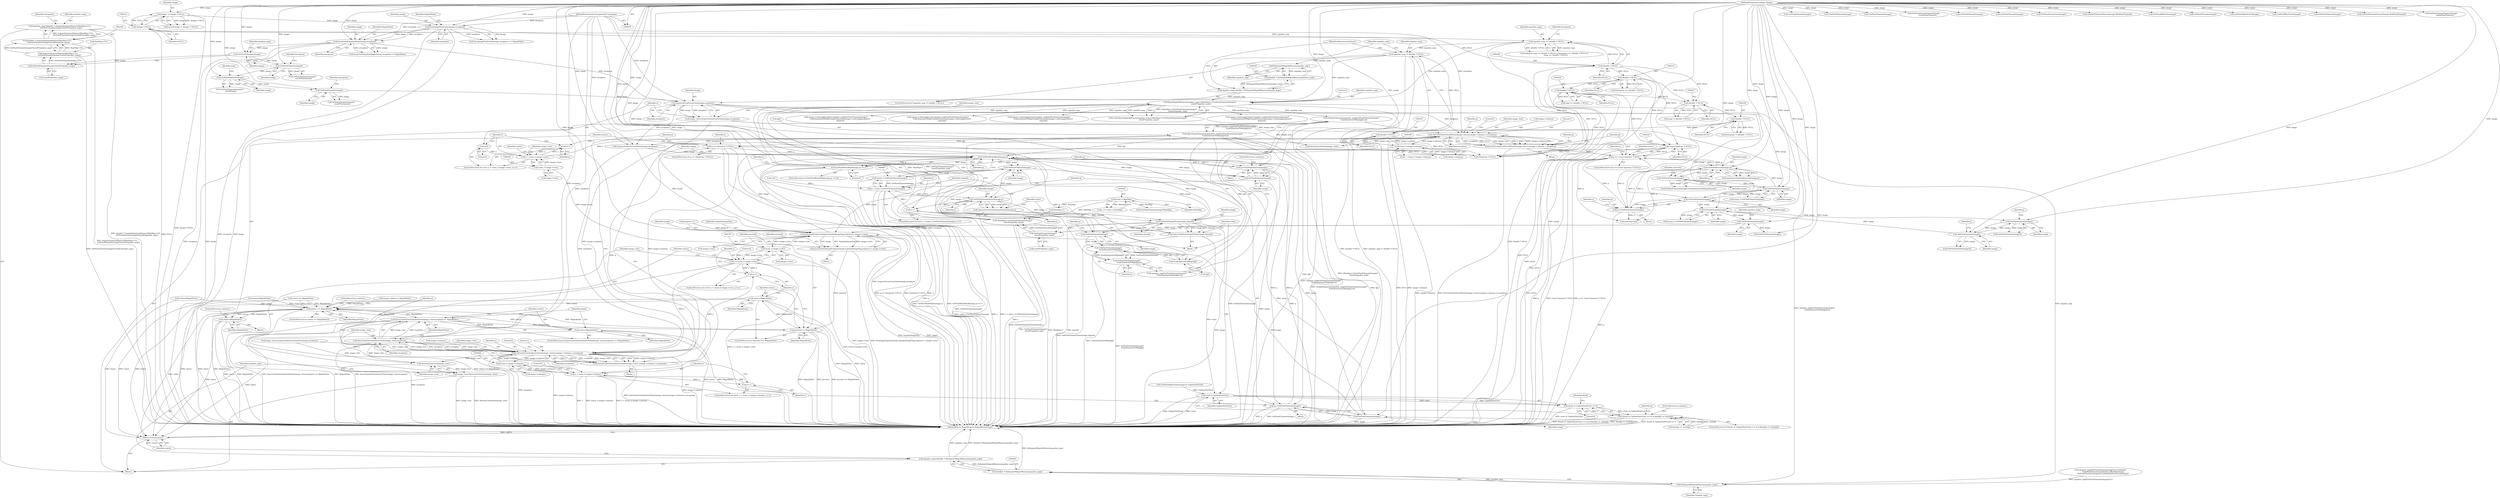 digraph "0_ImageMagick_1cc6f0ccc92c20c7cab6c4a7335daf29c91f0d8e_0@array" {
"1000904" [label="(Call,ClampToQuantum(equalize_map[GetPixelChannels(image)*\n          ScaleQuantumToMap(q[j])+j]))"];
"1000447" [label="(Call,ResetMagickMemory(equalize_map,0,(MaxMap+1)*GetPixelChannels(image)*\n    sizeof(*equalize_map)))"];
"1000253" [label="(Call,equalize_map=(double *) RelinquishMagickMemory(equalize_map))"];
"1000255" [label="(Call,(double *) RelinquishMagickMemory(equalize_map))"];
"1000257" [label="(Call,RelinquishMagickMemory(equalize_map))"];
"1000248" [label="(Call,equalize_map != (double *) NULL)"];
"1000206" [label="(Call,equalize_map == (double *) NULL)"];
"1000162" [label="(Call,equalize_map=(double *) AcquireQuantumMemory(MaxMap+1UL,\n    GetPixelChannels(image)*sizeof(*equalize_map)))"];
"1000164" [label="(Call,(double *) AcquireQuantumMemory(MaxMap+1UL,\n    GetPixelChannels(image)*sizeof(*equalize_map)))"];
"1000166" [label="(Call,AcquireQuantumMemory(MaxMap+1UL,\n    GetPixelChannels(image)*sizeof(*equalize_map)))"];
"1000170" [label="(Call,GetPixelChannels(image)*sizeof(*equalize_map))"];
"1000171" [label="(Call,GetPixelChannels(image))"];
"1000141" [label="(Call,AccelerateEqualizeImage(image,exception))"];
"1000133" [label="(Call,SyncImagePixelCache(image,exception))"];
"1000120" [label="(Call,image != (Image *) NULL)"];
"1000106" [label="(MethodParameterIn,Image *image)"];
"1000122" [label="(Call,(Image *) NULL)"];
"1000107" [label="(MethodParameterIn,ExceptionInfo *exception)"];
"1000208" [label="(Call,(double *) NULL)"];
"1000250" [label="(Call,(double *) NULL)"];
"1000238" [label="(Call,(double *) NULL)"];
"1000226" [label="(Call,(double *) NULL)"];
"1000219" [label="(Call,(double *) NULL)"];
"1000214" [label="(Call,(double *) NULL)"];
"1000450" [label="(Call,(MaxMap+1)*GetPixelChannels(image)*\n    sizeof(*equalize_map))"];
"1000419" [label="(Call,(ssize_t) MaxMap)"];
"1000454" [label="(Call,GetPixelChannels(image)*\n    sizeof(*equalize_map))"];
"1000455" [label="(Call,GetPixelChannels(image))"];
"1000403" [label="(Call,GetPixelChannels(image))"];
"1000285" [label="(Call,AcquireVirtualCacheView(image,exception))"];
"1000278" [label="(Call,GetPixelChannels(image))"];
"1000199" [label="(Call,GetPixelChannels(image))"];
"1000185" [label="(Call,GetPixelChannels(image))"];
"1000389" [label="(Call,GetPixelChannels(image))"];
"1000353" [label="(Call,GetPixelChannels(image))"];
"1000382" [label="(Call,GetPixelChannels(image))"];
"1000374" [label="(Call,GetPixelIntensity(image,p))"];
"1000387" [label="(Call,p+=GetPixelChannels(image))"];
"1000321" [label="(Call,p == (const Quantum *) NULL)"];
"1000309" [label="(Call,p=GetCacheViewVirtualPixels(image_view,0,y,image->columns,1,exception))"];
"1000311" [label="(Call,GetCacheViewVirtualPixels(image_view,0,y,image->columns,1,exception))"];
"1000283" [label="(Call,image_view=AcquireVirtualCacheView(image,exception))"];
"1000292" [label="(Call,y < (ssize_t) image->rows)"];
"1000289" [label="(Call,y=0)"];
"1000299" [label="(Call,y++)"];
"1000294" [label="(Call,(ssize_t) image->rows)"];
"1000337" [label="(Call,(ssize_t) image->columns)"];
"1000323" [label="(Call,(const Quantum *) NULL)"];
"1000440" [label="(Call,GetPixelChannels(image))"];
"1000431" [label="(Call,GetPixelChannels(image))"];
"1000900" [label="(Call,q[j]=ClampToQuantum(equalize_map[GetPixelChannels(image)*\n          ScaleQuantumToMap(q[j])+j]))"];
"1000823" [label="(Call,q == (Quantum *) NULL)"];
"1000850" [label="(Call,GetPixelWriteMask(image,q))"];
"1000849" [label="(Call,GetPixelWriteMask(image,q) == 0)"];
"1000855" [label="(Call,q+=GetPixelChannels(image))"];
"1000857" [label="(Call,GetPixelChannels(image))"];
"1000941" [label="(Call,SetImageProgress(image,EqualizeImageTag,progress++,image->rows))"];
"1000796" [label="(Call,(ssize_t) image->rows)"];
"1000794" [label="(Call,y < (ssize_t) image->rows)"];
"1000801" [label="(Call,y++)"];
"1000813" [label="(Call,GetCacheViewAuthenticPixels(image_view,0,y,image->columns,1,exception))"];
"1000811" [label="(Call,q=GetCacheViewAuthenticPixels(image_view,0,y,image->columns,1,exception))"];
"1000839" [label="(Call,(ssize_t) image->columns)"];
"1000837" [label="(Call,x < (ssize_t) image->columns)"];
"1000844" [label="(Call,x++)"];
"1000922" [label="(Call,SyncCacheViewAuthenticPixels(image_view,exception))"];
"1000921" [label="(Call,SyncCacheViewAuthenticPixels(image_view,exception) == MagickFalse)"];
"1000807" [label="(Call,status == MagickFalse)"];
"1000829" [label="(Call,status=MagickFalse)"];
"1000966" [label="(Return,return(status);)"];
"1000926" [label="(Call,status=MagickFalse)"];
"1000950" [label="(Call,proceed == MagickFalse)"];
"1000953" [label="(Call,status=MagickFalse)"];
"1000958" [label="(Call,DestroyCacheView(image_view))"];
"1000956" [label="(Call,image_view=DestroyCacheView(image_view))"];
"1000939" [label="(Call,proceed=SetImageProgress(image,EqualizeImageTag,progress++,image->rows))"];
"1000868" [label="(Call,GetPixelChannels(image))"];
"1000866" [label="(Call,(ssize_t) GetPixelChannels(image))"];
"1000864" [label="(Call,j < (ssize_t) GetPixelChannels(image))"];
"1000876" [label="(Call,GetPixelChannelChannel(image,j))"];
"1000870" [label="(Call,j++)"];
"1000874" [label="(Call,channel=GetPixelChannelChannel(image,j))"];
"1000882" [label="(Call,GetPixelChannelTraits(image,channel))"];
"1000880" [label="(Call,traits=GetPixelChannelTraits(image,channel))"];
"1000888" [label="(Call,traits & UpdatePixelTrait)"];
"1000887" [label="(Call,(traits & UpdatePixelTrait) == 0)"];
"1000886" [label="(Call,((traits & UpdatePixelTrait) == 0) || (black[j] == white[j]))"];
"1000909" [label="(Call,GetPixelChannels(image))"];
"1000908" [label="(Call,GetPixelChannels(image)*\n          ScaleQuantumToMap(q[j]))"];
"1000907" [label="(Call,GetPixelChannels(image)*\n          ScaleQuantumToMap(q[j])+j)"];
"1000918" [label="(Call,GetPixelChannels(image))"];
"1000916" [label="(Call,q+=GetPixelChannels(image))"];
"1000911" [label="(Call,ScaleQuantumToMap(q[j]))"];
"1000964" [label="(Call,RelinquishMagickMemory(equalize_map))"];
"1000962" [label="(Call,(double *) RelinquishMagickMemory(equalize_map))"];
"1000960" [label="(Call,equalize_map=(double *) RelinquishMagickMemory(equalize_map))"];
"1000801" [label="(Call,y++)"];
"1000964" [label="(Call,RelinquishMagickMemory(equalize_map))"];
"1000666" [label="(Call,image->colormap[j].green=equalize_map[GetPixelChannels(image)*\n                ScaleQuantumToMap(ClampToQuantum(image->colormap[j].green))+\n                channel])"];
"1000953" [label="(Call,status=MagickFalse)"];
"1000431" [label="(Call,GetPixelChannels(image))"];
"1000869" [label="(Identifier,image)"];
"1000877" [label="(Identifier,image)"];
"1000901" [label="(Call,q[j])"];
"1000382" [label="(Call,GetPixelChannels(image))"];
"1000817" [label="(Call,image->columns)"];
"1000172" [label="(Identifier,image)"];
"1000430" [label="(Call,GetPixelChannels(image)*j)"];
"1000881" [label="(Identifier,traits)"];
"1000450" [label="(Call,(MaxMap+1)*GetPixelChannels(image)*\n    sizeof(*equalize_map))"];
"1000812" [label="(Identifier,q)"];
"1000884" [label="(Identifier,channel)"];
"1000883" [label="(Identifier,image)"];
"1000132" [label="(Call,SyncImagePixelCache(image,exception) == MagickFalse)"];
"1000866" [label="(Call,(ssize_t) GetPixelChannels(image))"];
"1000868" [label="(Call,GetPixelChannels(image))"];
"1000809" [label="(Identifier,MagickFalse)"];
"1000162" [label="(Call,equalize_map=(double *) AcquireQuantumMemory(MaxMap+1UL,\n    GetPixelChannels(image)*sizeof(*equalize_map)))"];
"1000248" [label="(Call,equalize_map != (double *) NULL)"];
"1000314" [label="(Identifier,y)"];
"1000724" [label="(Call,GetPixelChannels(image))"];
"1000122" [label="(Call,(Image *) NULL)"];
"1000175" [label="(Identifier,equalize_map)"];
"1000678" [label="(Call,GetPixelChannels(image))"];
"1000219" [label="(Call,(double *) NULL)"];
"1000882" [label="(Call,GetPixelChannelTraits(image,channel))"];
"1000198" [label="(Call,GetPixelChannels(image)*\n    sizeof(*map))"];
"1000351" [label="(Call,(ssize_t) GetPixelChannels(image))"];
"1000528" [label="(Call,equalize_map[GetPixelChannels(image)*j+i]=(double)\n          ScaleMapToQuantum((double) ((MaxMap*(map[\n          GetPixelChannels(image)*j+i]-black[i]))/(white[i]-black[i]))))"];
"1000260" [label="(Identifier,ResourceLimitError)"];
"1000632" [label="(Call,GetPixelChannels(image))"];
"1000838" [label="(Identifier,x)"];
"1000890" [label="(Identifier,UpdatePixelTrait)"];
"1000419" [label="(Call,(ssize_t) MaxMap)"];
"1000417" [label="(Call,j <= (ssize_t) MaxMap)"];
"1000823" [label="(Call,q == (Quantum *) NULL)"];
"1000388" [label="(Identifier,p)"];
"1000457" [label="(Call,sizeof(*equalize_map))"];
"1000835" [label="(Identifier,x)"];
"1000212" [label="(Call,histogram == (double *) NULL)"];
"1000798" [label="(Call,image->rows)"];
"1000253" [label="(Call,equalize_map=(double *) RelinquishMagickMemory(equalize_map))"];
"1000916" [label="(Call,q+=GetPixelChannels(image))"];
"1000785" [label="(Call,image_view=AcquireAuthenticCacheView(image,exception))"];
"1000504" [label="(Call,GetPixelChannels(image)*MaxMap)"];
"1000403" [label="(Call,GetPixelChannels(image))"];
"1000966" [label="(Return,return(status);)"];
"1000311" [label="(Call,GetCacheViewVirtualPixels(image_view,0,y,image->columns,1,exception))"];
"1000421" [label="(Identifier,MaxMap)"];
"1000321" [label="(Call,p == (const Quantum *) NULL)"];
"1000226" [label="(Call,(double *) NULL)"];
"1000942" [label="(Identifier,image)"];
"1000285" [label="(Call,AcquireVirtualCacheView(image,exception))"];
"1000870" [label="(Call,j++)"];
"1000902" [label="(Identifier,q)"];
"1000224" [label="(Call,map != (double *) NULL)"];
"1000876" [label="(Call,GetPixelChannelChannel(image,j))"];
"1000905" [label="(Call,equalize_map[GetPixelChannels(image)*\n          ScaleQuantumToMap(q[j])+j])"];
"1000320" [label="(ControlStructure,if (p == (const Quantum *) NULL))"];
"1000824" [label="(Identifier,q)"];
"1000387" [label="(Call,p+=GetPixelChannels(image))"];
"1000447" [label="(Call,ResetMagickMemory(equalize_map,0,(MaxMap+1)*GetPixelChannels(image)*\n    sizeof(*equalize_map)))"];
"1000955" [label="(Identifier,MagickFalse)"];
"1000904" [label="(Call,ClampToQuantum(equalize_map[GetPixelChannels(image)*\n          ScaleQuantumToMap(q[j])+j]))"];
"1000807" [label="(Call,status == MagickFalse)"];
"1000240" [label="(Identifier,NULL)"];
"1000851" [label="(Identifier,image)"];
"1000309" [label="(Call,p=GetCacheViewVirtualPixels(image_view,0,y,image->columns,1,exception))"];
"1000796" [label="(Call,(ssize_t) image->rows)"];
"1000965" [label="(Identifier,equalize_map)"];
"1000888" [label="(Call,traits & UpdatePixelTrait)"];
"1000956" [label="(Call,image_view=DestroyCacheView(image_view))"];
"1000207" [label="(Identifier,equalize_map)"];
"1000247" [label="(ControlStructure,if (equalize_map != (double *) NULL))"];
"1000279" [label="(Identifier,image)"];
"1000844" [label="(Call,x++)"];
"1000289" [label="(Call,y=0)"];
"1000738" [label="(Call,GetPixelAlphaTraits(image) & UpdatePixelTrait)"];
"1000121" [label="(Identifier,image)"];
"1000857" [label="(Call,GetPixelChannels(image))"];
"1000952" [label="(Identifier,MagickFalse)"];
"1000917" [label="(Identifier,q)"];
"1000449" [label="(Literal,0)"];
"1000909" [label="(Call,GetPixelChannels(image))"];
"1000928" [label="(Identifier,MagickFalse)"];
"1000855" [label="(Call,q+=GetPixelChannels(image))"];
"1000878" [label="(Identifier,j)"];
"1000950" [label="(Call,proceed == MagickFalse)"];
"1000811" [label="(Call,q=GetCacheViewAuthenticPixels(image_view,0,y,image->columns,1,exception))"];
"1000313" [label="(Literal,0)"];
"1000216" [label="(Identifier,NULL)"];
"1000148" [label="(Call,image->debug != MagickFalse)"];
"1000107" [label="(MethodParameterIn,ExceptionInfo *exception)"];
"1000944" [label="(Call,progress++)"];
"1000850" [label="(Call,GetPixelWriteMask(image,q))"];
"1000439" [label="(Call,GetPixelChannels(image)*j)"];
"1000790" [label="(ControlStructure,for (y=0; y < (ssize_t) image->rows; y++))"];
"1000442" [label="(Identifier,j)"];
"1000372" [label="(Call,intensity=GetPixelIntensity(image,p))"];
"1000319" [label="(Identifier,exception)"];
"1000433" [label="(Identifier,j)"];
"1000808" [label="(Identifier,status)"];
"1000177" [label="(Identifier,histogram)"];
"1000106" [label="(MethodParameterIn,Image *image)"];
"1000359" [label="(Call,intensity=p[i])"];
"1000845" [label="(Identifier,x)"];
"1000941" [label="(Call,SetImageProgress(image,EqualizeImageTag,progress++,image->rows))"];
"1000401" [label="(Call,(ssize_t) GetPixelChannels(image))"];
"1000814" [label="(Identifier,image_view)"];
"1000939" [label="(Call,proceed=SetImageProgress(image,EqualizeImageTag,progress++,image->rows))"];
"1000375" [label="(Identifier,image)"];
"1000880" [label="(Call,traits=GetPixelChannelTraits(image,channel))"];
"1000894" [label="(Identifier,black)"];
"1000286" [label="(Identifier,image)"];
"1000455" [label="(Call,GetPixelChannels(image))"];
"1000816" [label="(Identifier,y)"];
"1000758" [label="(Call,image->colormap[j].alpha=equalize_map[GetPixelChannels(image)*\n                ScaleQuantumToMap(ClampToQuantum(image->colormap[j].alpha))+\n                channel])"];
"1000655" [label="(Call,GetPixelChannelChannel(image,\n              GreenPixelChannel))"];
"1000959" [label="(Identifier,image_view)"];
"1000133" [label="(Call,SyncImagePixelCache(image,exception))"];
"1000533" [label="(Call,GetPixelChannels(image))"];
"1000312" [label="(Identifier,image_view)"];
"1000315" [label="(Call,image->columns)"];
"1000854" [label="(Block,)"];
"1000456" [label="(Identifier,image)"];
"1000620" [label="(Call,image->colormap[j].red=equalize_map[GetPixelChannels(image)*\n                ScaleQuantumToMap(ClampToQuantum(image->colormap[j].red))+\n                channel])"];
"1000163" [label="(Identifier,equalize_map)"];
"1000374" [label="(Call,GetPixelIntensity(image,p))"];
"1000392" [label="(Identifier,image_view)"];
"1000858" [label="(Identifier,image)"];
"1000108" [label="(Block,)"];
"1000250" [label="(Call,(double *) NULL)"];
"1000203" [label="(Identifier,map)"];
"1000441" [label="(Identifier,image)"];
"1000432" [label="(Identifier,image)"];
"1000862" [label="(Identifier,j)"];
"1000864" [label="(Call,j < (ssize_t) GetPixelChannels(image))"];
"1000828" [label="(Block,)"];
"1000328" [label="(Identifier,status)"];
"1000484" [label="(Call,GetPixelChannels(image))"];
"1000861" [label="(Call,j=0)"];
"1000822" [label="(ControlStructure,if (q == (Quantum *) NULL))"];
"1000849" [label="(Call,GetPixelWriteMask(image,q) == 0)"];
"1000968" [label="(MethodReturn,MagickExport MagickBooleanType)"];
"1000791" [label="(Call,y=0)"];
"1000440" [label="(Call,GetPixelChannels(image))"];
"1000926" [label="(Call,status=MagickFalse)"];
"1000278" [label="(Call,GetPixelChannels(image))"];
"1000333" [label="(Identifier,x)"];
"1000327" [label="(Call,status=MagickFalse)"];
"1000770" [label="(Call,GetPixelChannels(image))"];
"1000831" [label="(Identifier,MagickFalse)"];
"1000951" [label="(Identifier,proceed)"];
"1000712" [label="(Call,image->colormap[j].blue=equalize_map[GetPixelChannels(image)*\n                ScaleQuantumToMap(ClampToQuantum(image->colormap[j].blue))+\n                channel])"];
"1000647" [label="(Call,GetPixelGreenTraits(image))"];
"1000383" [label="(Identifier,image)"];
"1000206" [label="(Call,equalize_map == (double *) NULL)"];
"1000908" [label="(Call,GetPixelChannels(image)*\n          ScaleQuantumToMap(q[j]))"];
"1000318" [label="(Literal,1)"];
"1000918" [label="(Call,GetPixelChannels(image))"];
"1000923" [label="(Identifier,image_view)"];
"1000236" [label="(Call,histogram != (double *) NULL)"];
"1000228" [label="(Identifier,NULL)"];
"1000451" [label="(Call,MaxMap+1)"];
"1000802" [label="(Identifier,y)"];
"1000277" [label="(Call,GetPixelChannels(image)*\n    sizeof(*histogram))"];
"1000889" [label="(Identifier,traits)"];
"1000701" [label="(Call,GetPixelChannelChannel(image,BluePixelChannel))"];
"1000124" [label="(Identifier,NULL)"];
"1000343" [label="(Identifier,x)"];
"1000815" [label="(Literal,0)"];
"1000820" [label="(Literal,1)"];
"1000294" [label="(Call,(ssize_t) image->rows)"];
"1000282" [label="(Identifier,histogram)"];
"1000937" [label="(Block,)"];
"1000961" [label="(Identifier,equalize_map)"];
"1000305" [label="(Call,status == MagickFalse)"];
"1000829" [label="(Call,status=MagickFalse)"];
"1000872" [label="(Block,)"];
"1000911" [label="(Call,ScaleQuantumToMap(q[j]))"];
"1000886" [label="(Call,((traits & UpdatePixelTrait) == 0) || (black[j] == white[j]))"];
"1000292" [label="(Call,y < (ssize_t) image->rows)"];
"1000335" [label="(Call,x < (ssize_t) image->columns)"];
"1000834" [label="(Call,x=0)"];
"1000164" [label="(Call,(double *) AcquireQuantumMemory(MaxMap+1UL,\n    GetPixelChannels(image)*sizeof(*equalize_map)))"];
"1000140" [label="(Call,AccelerateEqualizeImage(image,exception) != MagickFalse)"];
"1000221" [label="(Identifier,NULL)"];
"1000853" [label="(Literal,0)"];
"1000171" [label="(Call,GetPixelChannels(image))"];
"1000946" [label="(Call,image->rows)"];
"1000325" [label="(Identifier,NULL)"];
"1000920" [label="(ControlStructure,if (SyncCacheViewAuthenticPixels(image_view,exception) == MagickFalse))"];
"1000943" [label="(Identifier,EqualizeImageTag)"];
"1000238" [label="(Call,(double *) NULL)"];
"1000803" [label="(Block,)"];
"1000910" [label="(Identifier,image)"];
"1000135" [label="(Identifier,exception)"];
"1000874" [label="(Call,channel=GetPixelChannelChannel(image,j))"];
"1000825" [label="(Call,(Quantum *) NULL)"];
"1000376" [label="(Identifier,p)"];
"1000885" [label="(ControlStructure,if (((traits & UpdatePixelTrait) == 0) || (black[j] == white[j])))"];
"1000200" [label="(Identifier,image)"];
"1000794" [label="(Call,y < (ssize_t) image->rows)"];
"1000214" [label="(Call,(double *) NULL)"];
"1000353" [label="(Call,GetPixelChannels(image))"];
"1000900" [label="(Call,q[j]=ClampToQuantum(equalize_map[GetPixelChannels(image)*\n          ScaleQuantumToMap(q[j])+j]))"];
"1000940" [label="(Identifier,proceed)"];
"1000136" [label="(Identifier,MagickFalse)"];
"1000832" [label="(ControlStructure,continue;)"];
"1000954" [label="(Identifier,status)"];
"1000806" [label="(ControlStructure,if (status == MagickFalse))"];
"1000249" [label="(Identifier,equalize_map)"];
"1000144" [label="(Identifier,MagickFalse)"];
"1000119" [label="(Call,assert(image != (Image *) NULL))"];
"1000120" [label="(Call,image != (Image *) NULL)"];
"1000184" [label="(Call,GetPixelChannels(image)*\n    sizeof(*histogram))"];
"1000924" [label="(Identifier,exception)"];
"1000962" [label="(Call,(double *) RelinquishMagickMemory(equalize_map))"];
"1000957" [label="(Identifier,image_view)"];
"1000166" [label="(Call,AcquireQuantumMemory(MaxMap+1UL,\n    GetPixelChannels(image)*sizeof(*equalize_map)))"];
"1000837" [label="(Call,x < (ssize_t) image->columns)"];
"1000852" [label="(Identifier,q)"];
"1000601" [label="(Call,GetPixelRedTraits(image))"];
"1000860" [label="(ControlStructure,for (j=0; j < (ssize_t) GetPixelChannels(image); j++))"];
"1000505" [label="(Call,GetPixelChannels(image))"];
"1000143" [label="(Identifier,exception)"];
"1000813" [label="(Call,GetCacheViewAuthenticPixels(image_view,0,y,image->columns,1,exception))"];
"1000891" [label="(Literal,0)"];
"1000300" [label="(Identifier,y)"];
"1000170" [label="(Call,GetPixelChannels(image)*sizeof(*equalize_map))"];
"1000389" [label="(Call,GetPixelChannels(image))"];
"1000186" [label="(Identifier,image)"];
"1000293" [label="(Identifier,y)"];
"1000339" [label="(Call,image->columns)"];
"1000958" [label="(Call,DestroyCacheView(image_view))"];
"1000258" [label="(Identifier,equalize_map)"];
"1000848" [label="(ControlStructure,if (GetPixelWriteMask(image,q) == 0))"];
"1000960" [label="(Call,equalize_map=(double *) RelinquishMagickMemory(equalize_map))"];
"1000283" [label="(Call,image_view=AcquireVirtualCacheView(image,exception))"];
"1000306" [label="(Identifier,status)"];
"1000833" [label="(ControlStructure,for (x=0; x < (ssize_t) image->columns; x++))"];
"1000871" [label="(Identifier,j)"];
"1000967" [label="(Identifier,status)"];
"1000301" [label="(Block,)"];
"1000899" [label="(ControlStructure,continue;)"];
"1000739" [label="(Call,GetPixelAlphaTraits(image))"];
"1000915" [label="(Identifier,j)"];
"1000208" [label="(Call,(double *) NULL)"];
"1000381" [label="(Call,GetPixelChannels(image)*ScaleQuantumToMap(intensity))"];
"1000322" [label="(Identifier,p)"];
"1000859" [label="(ControlStructure,continue;)"];
"1000185" [label="(Call,GetPixelChannels(image))"];
"1000354" [label="(Identifier,image)"];
"1000693" [label="(Call,GetPixelBlueTraits(image))"];
"1000830" [label="(Identifier,status)"];
"1000393" [label="(Call,DestroyCacheView(image_view))"];
"1000865" [label="(Identifier,j)"];
"1000810" [label="(ControlStructure,continue;)"];
"1000288" [label="(ControlStructure,for (y=0; y < (ssize_t) image->rows; y++))"];
"1000846" [label="(Block,)"];
"1000296" [label="(Call,image->rows)"];
"1000290" [label="(Identifier,y)"];
"1000255" [label="(Call,(double *) RelinquishMagickMemory(equalize_map))"];
"1000841" [label="(Call,image->columns)"];
"1000887" [label="(Call,(traits & UpdatePixelTrait) == 0)"];
"1000892" [label="(Call,black[j] == white[j])"];
"1000291" [label="(Literal,0)"];
"1000299" [label="(Call,y++)"];
"1000459" [label="(Identifier,equalize_map)"];
"1000310" [label="(Identifier,p)"];
"1000265" [label="(Call,status=MagickTrue)"];
"1000550" [label="(Call,GetPixelChannels(image))"];
"1000919" [label="(Identifier,image)"];
"1000922" [label="(Call,SyncCacheViewAuthenticPixels(image_view,exception))"];
"1000795" [label="(Identifier,y)"];
"1000199" [label="(Call,GetPixelChannels(image))"];
"1000205" [label="(Call,(equalize_map == (double *) NULL) || (histogram == (double *) NULL) ||\n      (map == (double *) NULL))"];
"1000404" [label="(Identifier,image)"];
"1000912" [label="(Call,q[j])"];
"1000609" [label="(Call,GetPixelChannelChannel(image,RedPixelChannel))"];
"1000323" [label="(Call,(const Quantum *) NULL)"];
"1000284" [label="(Identifier,image_view)"];
"1000907" [label="(Call,GetPixelChannels(image)*\n          ScaleQuantumToMap(q[j])+j)"];
"1000949" [label="(ControlStructure,if (proceed == MagickFalse))"];
"1000390" [label="(Identifier,image)"];
"1000454" [label="(Call,GetPixelChannels(image)*\n    sizeof(*equalize_map))"];
"1000921" [label="(Call,SyncCacheViewAuthenticPixels(image_view,exception) == MagickFalse)"];
"1000927" [label="(Identifier,status)"];
"1000925" [label="(Identifier,MagickFalse)"];
"1000448" [label="(Identifier,equalize_map)"];
"1000337" [label="(Call,(ssize_t) image->columns)"];
"1000210" [label="(Identifier,NULL)"];
"1000932" [label="(Identifier,image)"];
"1000142" [label="(Identifier,image)"];
"1000856" [label="(Identifier,q)"];
"1000344" [label="(Block,)"];
"1000213" [label="(Identifier,histogram)"];
"1000787" [label="(Call,AcquireAuthenticCacheView(image,exception))"];
"1000445" [label="(Call,(void) ResetMagickMemory(equalize_map,0,(MaxMap+1)*GetPixelChannels(image)*\n    sizeof(*equalize_map)))"];
"1000252" [label="(Identifier,NULL)"];
"1000217" [label="(Call,map == (double *) NULL)"];
"1000875" [label="(Identifier,channel)"];
"1000141" [label="(Call,AccelerateEqualizeImage(image,exception))"];
"1000821" [label="(Identifier,exception)"];
"1000254" [label="(Identifier,equalize_map)"];
"1000257" [label="(Call,RelinquishMagickMemory(equalize_map))"];
"1000189" [label="(Identifier,histogram)"];
"1000385" [label="(Identifier,intensity)"];
"1000913" [label="(Identifier,q)"];
"1000173" [label="(Call,sizeof(*equalize_map))"];
"1000287" [label="(Identifier,exception)"];
"1000167" [label="(Call,MaxMap+1UL)"];
"1000747" [label="(Call,GetPixelChannelChannel(image,\n              AlphaPixelChannel))"];
"1000839" [label="(Call,(ssize_t) image->columns)"];
"1000134" [label="(Identifier,image)"];
"1000904" -> "1000900"  [label="AST: "];
"1000904" -> "1000905"  [label="CFG: "];
"1000905" -> "1000904"  [label="AST: "];
"1000900" -> "1000904"  [label="CFG: "];
"1000904" -> "1000968"  [label="DDG: equalize_map[GetPixelChannels(image)*\n          ScaleQuantumToMap(q[j])+j]"];
"1000904" -> "1000900"  [label="DDG: equalize_map[GetPixelChannels(image)*\n          ScaleQuantumToMap(q[j])+j]"];
"1000447" -> "1000904"  [label="DDG: equalize_map"];
"1000904" -> "1000964"  [label="DDG: equalize_map[GetPixelChannels(image)*\n          ScaleQuantumToMap(q[j])+j]"];
"1000447" -> "1000445"  [label="AST: "];
"1000447" -> "1000450"  [label="CFG: "];
"1000448" -> "1000447"  [label="AST: "];
"1000449" -> "1000447"  [label="AST: "];
"1000450" -> "1000447"  [label="AST: "];
"1000445" -> "1000447"  [label="CFG: "];
"1000447" -> "1000968"  [label="DDG: (MaxMap+1)*GetPixelChannels(image)*\n    sizeof(*equalize_map)"];
"1000447" -> "1000445"  [label="DDG: equalize_map"];
"1000447" -> "1000445"  [label="DDG: 0"];
"1000447" -> "1000445"  [label="DDG: (MaxMap+1)*GetPixelChannels(image)*\n    sizeof(*equalize_map)"];
"1000253" -> "1000447"  [label="DDG: equalize_map"];
"1000206" -> "1000447"  [label="DDG: equalize_map"];
"1000248" -> "1000447"  [label="DDG: equalize_map"];
"1000450" -> "1000447"  [label="DDG: MaxMap+1"];
"1000450" -> "1000447"  [label="DDG: GetPixelChannels(image)*\n    sizeof(*equalize_map)"];
"1000447" -> "1000620"  [label="DDG: equalize_map"];
"1000447" -> "1000666"  [label="DDG: equalize_map"];
"1000447" -> "1000712"  [label="DDG: equalize_map"];
"1000447" -> "1000758"  [label="DDG: equalize_map"];
"1000447" -> "1000964"  [label="DDG: equalize_map"];
"1000253" -> "1000247"  [label="AST: "];
"1000253" -> "1000255"  [label="CFG: "];
"1000254" -> "1000253"  [label="AST: "];
"1000255" -> "1000253"  [label="AST: "];
"1000260" -> "1000253"  [label="CFG: "];
"1000255" -> "1000253"  [label="DDG: RelinquishMagickMemory(equalize_map)"];
"1000255" -> "1000257"  [label="CFG: "];
"1000256" -> "1000255"  [label="AST: "];
"1000257" -> "1000255"  [label="AST: "];
"1000257" -> "1000255"  [label="DDG: equalize_map"];
"1000257" -> "1000258"  [label="CFG: "];
"1000258" -> "1000257"  [label="AST: "];
"1000248" -> "1000257"  [label="DDG: equalize_map"];
"1000248" -> "1000247"  [label="AST: "];
"1000248" -> "1000250"  [label="CFG: "];
"1000249" -> "1000248"  [label="AST: "];
"1000250" -> "1000248"  [label="AST: "];
"1000254" -> "1000248"  [label="CFG: "];
"1000260" -> "1000248"  [label="CFG: "];
"1000248" -> "1000968"  [label="DDG: equalize_map != (double *) NULL"];
"1000248" -> "1000968"  [label="DDG: (double *) NULL"];
"1000206" -> "1000248"  [label="DDG: equalize_map"];
"1000250" -> "1000248"  [label="DDG: NULL"];
"1000206" -> "1000205"  [label="AST: "];
"1000206" -> "1000208"  [label="CFG: "];
"1000207" -> "1000206"  [label="AST: "];
"1000208" -> "1000206"  [label="AST: "];
"1000213" -> "1000206"  [label="CFG: "];
"1000205" -> "1000206"  [label="CFG: "];
"1000206" -> "1000968"  [label="DDG: (double *) NULL"];
"1000206" -> "1000205"  [label="DDG: equalize_map"];
"1000206" -> "1000205"  [label="DDG: (double *) NULL"];
"1000162" -> "1000206"  [label="DDG: equalize_map"];
"1000208" -> "1000206"  [label="DDG: NULL"];
"1000162" -> "1000108"  [label="AST: "];
"1000162" -> "1000164"  [label="CFG: "];
"1000163" -> "1000162"  [label="AST: "];
"1000164" -> "1000162"  [label="AST: "];
"1000177" -> "1000162"  [label="CFG: "];
"1000162" -> "1000968"  [label="DDG: (double *) AcquireQuantumMemory(MaxMap+1UL,\n    GetPixelChannels(image)*sizeof(*equalize_map))"];
"1000164" -> "1000162"  [label="DDG: AcquireQuantumMemory(MaxMap+1UL,\n    GetPixelChannels(image)*sizeof(*equalize_map))"];
"1000164" -> "1000166"  [label="CFG: "];
"1000165" -> "1000164"  [label="AST: "];
"1000166" -> "1000164"  [label="AST: "];
"1000164" -> "1000968"  [label="DDG: AcquireQuantumMemory(MaxMap+1UL,\n    GetPixelChannels(image)*sizeof(*equalize_map))"];
"1000166" -> "1000164"  [label="DDG: MaxMap+1UL"];
"1000166" -> "1000164"  [label="DDG: GetPixelChannels(image)*sizeof(*equalize_map)"];
"1000166" -> "1000170"  [label="CFG: "];
"1000167" -> "1000166"  [label="AST: "];
"1000170" -> "1000166"  [label="AST: "];
"1000166" -> "1000968"  [label="DDG: GetPixelChannels(image)*sizeof(*equalize_map)"];
"1000170" -> "1000166"  [label="DDG: GetPixelChannels(image)"];
"1000170" -> "1000173"  [label="CFG: "];
"1000171" -> "1000170"  [label="AST: "];
"1000173" -> "1000170"  [label="AST: "];
"1000171" -> "1000170"  [label="DDG: image"];
"1000171" -> "1000172"  [label="CFG: "];
"1000172" -> "1000171"  [label="AST: "];
"1000175" -> "1000171"  [label="CFG: "];
"1000141" -> "1000171"  [label="DDG: image"];
"1000106" -> "1000171"  [label="DDG: image"];
"1000171" -> "1000185"  [label="DDG: image"];
"1000141" -> "1000140"  [label="AST: "];
"1000141" -> "1000143"  [label="CFG: "];
"1000142" -> "1000141"  [label="AST: "];
"1000143" -> "1000141"  [label="AST: "];
"1000144" -> "1000141"  [label="CFG: "];
"1000141" -> "1000968"  [label="DDG: image"];
"1000141" -> "1000968"  [label="DDG: exception"];
"1000141" -> "1000140"  [label="DDG: image"];
"1000141" -> "1000140"  [label="DDG: exception"];
"1000133" -> "1000141"  [label="DDG: image"];
"1000133" -> "1000141"  [label="DDG: exception"];
"1000106" -> "1000141"  [label="DDG: image"];
"1000107" -> "1000141"  [label="DDG: exception"];
"1000141" -> "1000285"  [label="DDG: exception"];
"1000133" -> "1000132"  [label="AST: "];
"1000133" -> "1000135"  [label="CFG: "];
"1000134" -> "1000133"  [label="AST: "];
"1000135" -> "1000133"  [label="AST: "];
"1000136" -> "1000133"  [label="CFG: "];
"1000133" -> "1000968"  [label="DDG: image"];
"1000133" -> "1000968"  [label="DDG: exception"];
"1000133" -> "1000132"  [label="DDG: image"];
"1000133" -> "1000132"  [label="DDG: exception"];
"1000120" -> "1000133"  [label="DDG: image"];
"1000106" -> "1000133"  [label="DDG: image"];
"1000107" -> "1000133"  [label="DDG: exception"];
"1000120" -> "1000119"  [label="AST: "];
"1000120" -> "1000122"  [label="CFG: "];
"1000121" -> "1000120"  [label="AST: "];
"1000122" -> "1000120"  [label="AST: "];
"1000119" -> "1000120"  [label="CFG: "];
"1000120" -> "1000968"  [label="DDG: (Image *) NULL"];
"1000120" -> "1000119"  [label="DDG: image"];
"1000120" -> "1000119"  [label="DDG: (Image *) NULL"];
"1000106" -> "1000120"  [label="DDG: image"];
"1000122" -> "1000120"  [label="DDG: NULL"];
"1000106" -> "1000105"  [label="AST: "];
"1000106" -> "1000968"  [label="DDG: image"];
"1000106" -> "1000185"  [label="DDG: image"];
"1000106" -> "1000199"  [label="DDG: image"];
"1000106" -> "1000278"  [label="DDG: image"];
"1000106" -> "1000285"  [label="DDG: image"];
"1000106" -> "1000353"  [label="DDG: image"];
"1000106" -> "1000374"  [label="DDG: image"];
"1000106" -> "1000382"  [label="DDG: image"];
"1000106" -> "1000389"  [label="DDG: image"];
"1000106" -> "1000403"  [label="DDG: image"];
"1000106" -> "1000431"  [label="DDG: image"];
"1000106" -> "1000440"  [label="DDG: image"];
"1000106" -> "1000455"  [label="DDG: image"];
"1000106" -> "1000484"  [label="DDG: image"];
"1000106" -> "1000505"  [label="DDG: image"];
"1000106" -> "1000533"  [label="DDG: image"];
"1000106" -> "1000550"  [label="DDG: image"];
"1000106" -> "1000601"  [label="DDG: image"];
"1000106" -> "1000609"  [label="DDG: image"];
"1000106" -> "1000632"  [label="DDG: image"];
"1000106" -> "1000647"  [label="DDG: image"];
"1000106" -> "1000655"  [label="DDG: image"];
"1000106" -> "1000678"  [label="DDG: image"];
"1000106" -> "1000693"  [label="DDG: image"];
"1000106" -> "1000701"  [label="DDG: image"];
"1000106" -> "1000724"  [label="DDG: image"];
"1000106" -> "1000739"  [label="DDG: image"];
"1000106" -> "1000747"  [label="DDG: image"];
"1000106" -> "1000770"  [label="DDG: image"];
"1000106" -> "1000787"  [label="DDG: image"];
"1000106" -> "1000850"  [label="DDG: image"];
"1000106" -> "1000857"  [label="DDG: image"];
"1000106" -> "1000868"  [label="DDG: image"];
"1000106" -> "1000876"  [label="DDG: image"];
"1000106" -> "1000882"  [label="DDG: image"];
"1000106" -> "1000909"  [label="DDG: image"];
"1000106" -> "1000918"  [label="DDG: image"];
"1000106" -> "1000941"  [label="DDG: image"];
"1000122" -> "1000124"  [label="CFG: "];
"1000123" -> "1000122"  [label="AST: "];
"1000124" -> "1000122"  [label="AST: "];
"1000122" -> "1000968"  [label="DDG: NULL"];
"1000122" -> "1000208"  [label="DDG: NULL"];
"1000107" -> "1000105"  [label="AST: "];
"1000107" -> "1000968"  [label="DDG: exception"];
"1000107" -> "1000285"  [label="DDG: exception"];
"1000107" -> "1000311"  [label="DDG: exception"];
"1000107" -> "1000787"  [label="DDG: exception"];
"1000107" -> "1000813"  [label="DDG: exception"];
"1000107" -> "1000922"  [label="DDG: exception"];
"1000208" -> "1000210"  [label="CFG: "];
"1000209" -> "1000208"  [label="AST: "];
"1000210" -> "1000208"  [label="AST: "];
"1000208" -> "1000968"  [label="DDG: NULL"];
"1000208" -> "1000214"  [label="DDG: NULL"];
"1000208" -> "1000226"  [label="DDG: NULL"];
"1000208" -> "1000323"  [label="DDG: NULL"];
"1000208" -> "1000825"  [label="DDG: NULL"];
"1000250" -> "1000252"  [label="CFG: "];
"1000251" -> "1000250"  [label="AST: "];
"1000252" -> "1000250"  [label="AST: "];
"1000250" -> "1000968"  [label="DDG: NULL"];
"1000238" -> "1000250"  [label="DDG: NULL"];
"1000250" -> "1000323"  [label="DDG: NULL"];
"1000250" -> "1000825"  [label="DDG: NULL"];
"1000238" -> "1000236"  [label="AST: "];
"1000238" -> "1000240"  [label="CFG: "];
"1000239" -> "1000238"  [label="AST: "];
"1000240" -> "1000238"  [label="AST: "];
"1000236" -> "1000238"  [label="CFG: "];
"1000238" -> "1000236"  [label="DDG: NULL"];
"1000226" -> "1000238"  [label="DDG: NULL"];
"1000226" -> "1000224"  [label="AST: "];
"1000226" -> "1000228"  [label="CFG: "];
"1000227" -> "1000226"  [label="AST: "];
"1000228" -> "1000226"  [label="AST: "];
"1000224" -> "1000226"  [label="CFG: "];
"1000226" -> "1000224"  [label="DDG: NULL"];
"1000219" -> "1000226"  [label="DDG: NULL"];
"1000214" -> "1000226"  [label="DDG: NULL"];
"1000219" -> "1000217"  [label="AST: "];
"1000219" -> "1000221"  [label="CFG: "];
"1000220" -> "1000219"  [label="AST: "];
"1000221" -> "1000219"  [label="AST: "];
"1000217" -> "1000219"  [label="CFG: "];
"1000219" -> "1000968"  [label="DDG: NULL"];
"1000219" -> "1000217"  [label="DDG: NULL"];
"1000214" -> "1000219"  [label="DDG: NULL"];
"1000219" -> "1000323"  [label="DDG: NULL"];
"1000219" -> "1000825"  [label="DDG: NULL"];
"1000214" -> "1000212"  [label="AST: "];
"1000214" -> "1000216"  [label="CFG: "];
"1000215" -> "1000214"  [label="AST: "];
"1000216" -> "1000214"  [label="AST: "];
"1000212" -> "1000214"  [label="CFG: "];
"1000214" -> "1000968"  [label="DDG: NULL"];
"1000214" -> "1000212"  [label="DDG: NULL"];
"1000214" -> "1000323"  [label="DDG: NULL"];
"1000214" -> "1000825"  [label="DDG: NULL"];
"1000450" -> "1000454"  [label="CFG: "];
"1000451" -> "1000450"  [label="AST: "];
"1000454" -> "1000450"  [label="AST: "];
"1000450" -> "1000968"  [label="DDG: MaxMap+1"];
"1000450" -> "1000968"  [label="DDG: GetPixelChannels(image)*\n    sizeof(*equalize_map)"];
"1000419" -> "1000450"  [label="DDG: MaxMap"];
"1000454" -> "1000450"  [label="DDG: GetPixelChannels(image)"];
"1000419" -> "1000417"  [label="AST: "];
"1000419" -> "1000421"  [label="CFG: "];
"1000420" -> "1000419"  [label="AST: "];
"1000421" -> "1000419"  [label="AST: "];
"1000417" -> "1000419"  [label="CFG: "];
"1000419" -> "1000417"  [label="DDG: MaxMap"];
"1000419" -> "1000451"  [label="DDG: MaxMap"];
"1000419" -> "1000504"  [label="DDG: MaxMap"];
"1000454" -> "1000457"  [label="CFG: "];
"1000455" -> "1000454"  [label="AST: "];
"1000457" -> "1000454"  [label="AST: "];
"1000455" -> "1000454"  [label="DDG: image"];
"1000455" -> "1000456"  [label="CFG: "];
"1000456" -> "1000455"  [label="AST: "];
"1000459" -> "1000455"  [label="CFG: "];
"1000403" -> "1000455"  [label="DDG: image"];
"1000455" -> "1000484"  [label="DDG: image"];
"1000403" -> "1000401"  [label="AST: "];
"1000403" -> "1000404"  [label="CFG: "];
"1000404" -> "1000403"  [label="AST: "];
"1000401" -> "1000403"  [label="CFG: "];
"1000403" -> "1000401"  [label="DDG: image"];
"1000285" -> "1000403"  [label="DDG: image"];
"1000389" -> "1000403"  [label="DDG: image"];
"1000440" -> "1000403"  [label="DDG: image"];
"1000403" -> "1000431"  [label="DDG: image"];
"1000285" -> "1000283"  [label="AST: "];
"1000285" -> "1000287"  [label="CFG: "];
"1000286" -> "1000285"  [label="AST: "];
"1000287" -> "1000285"  [label="AST: "];
"1000283" -> "1000285"  [label="CFG: "];
"1000285" -> "1000283"  [label="DDG: image"];
"1000285" -> "1000283"  [label="DDG: exception"];
"1000278" -> "1000285"  [label="DDG: image"];
"1000285" -> "1000311"  [label="DDG: exception"];
"1000285" -> "1000353"  [label="DDG: image"];
"1000285" -> "1000787"  [label="DDG: exception"];
"1000278" -> "1000277"  [label="AST: "];
"1000278" -> "1000279"  [label="CFG: "];
"1000279" -> "1000278"  [label="AST: "];
"1000282" -> "1000278"  [label="CFG: "];
"1000278" -> "1000277"  [label="DDG: image"];
"1000199" -> "1000278"  [label="DDG: image"];
"1000199" -> "1000198"  [label="AST: "];
"1000199" -> "1000200"  [label="CFG: "];
"1000200" -> "1000199"  [label="AST: "];
"1000203" -> "1000199"  [label="CFG: "];
"1000199" -> "1000198"  [label="DDG: image"];
"1000185" -> "1000199"  [label="DDG: image"];
"1000185" -> "1000184"  [label="AST: "];
"1000185" -> "1000186"  [label="CFG: "];
"1000186" -> "1000185"  [label="AST: "];
"1000189" -> "1000185"  [label="CFG: "];
"1000185" -> "1000184"  [label="DDG: image"];
"1000389" -> "1000387"  [label="AST: "];
"1000389" -> "1000390"  [label="CFG: "];
"1000390" -> "1000389"  [label="AST: "];
"1000387" -> "1000389"  [label="CFG: "];
"1000389" -> "1000353"  [label="DDG: image"];
"1000389" -> "1000387"  [label="DDG: image"];
"1000353" -> "1000389"  [label="DDG: image"];
"1000353" -> "1000351"  [label="AST: "];
"1000353" -> "1000354"  [label="CFG: "];
"1000354" -> "1000353"  [label="AST: "];
"1000351" -> "1000353"  [label="CFG: "];
"1000353" -> "1000351"  [label="DDG: image"];
"1000382" -> "1000353"  [label="DDG: image"];
"1000353" -> "1000374"  [label="DDG: image"];
"1000353" -> "1000382"  [label="DDG: image"];
"1000382" -> "1000381"  [label="AST: "];
"1000382" -> "1000383"  [label="CFG: "];
"1000383" -> "1000382"  [label="AST: "];
"1000385" -> "1000382"  [label="CFG: "];
"1000382" -> "1000381"  [label="DDG: image"];
"1000374" -> "1000382"  [label="DDG: image"];
"1000374" -> "1000372"  [label="AST: "];
"1000374" -> "1000376"  [label="CFG: "];
"1000375" -> "1000374"  [label="AST: "];
"1000376" -> "1000374"  [label="AST: "];
"1000372" -> "1000374"  [label="CFG: "];
"1000374" -> "1000321"  [label="DDG: p"];
"1000374" -> "1000359"  [label="DDG: p"];
"1000374" -> "1000372"  [label="DDG: image"];
"1000374" -> "1000372"  [label="DDG: p"];
"1000387" -> "1000374"  [label="DDG: p"];
"1000321" -> "1000374"  [label="DDG: p"];
"1000374" -> "1000387"  [label="DDG: p"];
"1000387" -> "1000344"  [label="AST: "];
"1000388" -> "1000387"  [label="AST: "];
"1000343" -> "1000387"  [label="CFG: "];
"1000387" -> "1000968"  [label="DDG: p"];
"1000387" -> "1000321"  [label="DDG: p"];
"1000387" -> "1000359"  [label="DDG: p"];
"1000321" -> "1000387"  [label="DDG: p"];
"1000321" -> "1000320"  [label="AST: "];
"1000321" -> "1000323"  [label="CFG: "];
"1000322" -> "1000321"  [label="AST: "];
"1000323" -> "1000321"  [label="AST: "];
"1000328" -> "1000321"  [label="CFG: "];
"1000333" -> "1000321"  [label="CFG: "];
"1000321" -> "1000968"  [label="DDG: p"];
"1000321" -> "1000968"  [label="DDG: (const Quantum *) NULL"];
"1000321" -> "1000968"  [label="DDG: p == (const Quantum *) NULL"];
"1000309" -> "1000321"  [label="DDG: p"];
"1000323" -> "1000321"  [label="DDG: NULL"];
"1000321" -> "1000359"  [label="DDG: p"];
"1000309" -> "1000301"  [label="AST: "];
"1000309" -> "1000311"  [label="CFG: "];
"1000310" -> "1000309"  [label="AST: "];
"1000311" -> "1000309"  [label="AST: "];
"1000322" -> "1000309"  [label="CFG: "];
"1000309" -> "1000968"  [label="DDG: GetCacheViewVirtualPixels(image_view,0,y,image->columns,1,exception)"];
"1000311" -> "1000309"  [label="DDG: exception"];
"1000311" -> "1000309"  [label="DDG: image_view"];
"1000311" -> "1000309"  [label="DDG: y"];
"1000311" -> "1000309"  [label="DDG: 0"];
"1000311" -> "1000309"  [label="DDG: image->columns"];
"1000311" -> "1000309"  [label="DDG: 1"];
"1000311" -> "1000319"  [label="CFG: "];
"1000312" -> "1000311"  [label="AST: "];
"1000313" -> "1000311"  [label="AST: "];
"1000314" -> "1000311"  [label="AST: "];
"1000315" -> "1000311"  [label="AST: "];
"1000318" -> "1000311"  [label="AST: "];
"1000319" -> "1000311"  [label="AST: "];
"1000311" -> "1000968"  [label="DDG: image->columns"];
"1000311" -> "1000299"  [label="DDG: y"];
"1000283" -> "1000311"  [label="DDG: image_view"];
"1000292" -> "1000311"  [label="DDG: y"];
"1000337" -> "1000311"  [label="DDG: image->columns"];
"1000311" -> "1000337"  [label="DDG: image->columns"];
"1000311" -> "1000393"  [label="DDG: image_view"];
"1000311" -> "1000787"  [label="DDG: exception"];
"1000311" -> "1000813"  [label="DDG: image->columns"];
"1000283" -> "1000108"  [label="AST: "];
"1000284" -> "1000283"  [label="AST: "];
"1000290" -> "1000283"  [label="CFG: "];
"1000283" -> "1000968"  [label="DDG: AcquireVirtualCacheView(image,exception)"];
"1000283" -> "1000393"  [label="DDG: image_view"];
"1000292" -> "1000288"  [label="AST: "];
"1000292" -> "1000294"  [label="CFG: "];
"1000293" -> "1000292"  [label="AST: "];
"1000294" -> "1000292"  [label="AST: "];
"1000306" -> "1000292"  [label="CFG: "];
"1000392" -> "1000292"  [label="CFG: "];
"1000289" -> "1000292"  [label="DDG: y"];
"1000299" -> "1000292"  [label="DDG: y"];
"1000294" -> "1000292"  [label="DDG: image->rows"];
"1000292" -> "1000299"  [label="DDG: y"];
"1000289" -> "1000288"  [label="AST: "];
"1000289" -> "1000291"  [label="CFG: "];
"1000290" -> "1000289"  [label="AST: "];
"1000291" -> "1000289"  [label="AST: "];
"1000293" -> "1000289"  [label="CFG: "];
"1000299" -> "1000288"  [label="AST: "];
"1000299" -> "1000300"  [label="CFG: "];
"1000300" -> "1000299"  [label="AST: "];
"1000293" -> "1000299"  [label="CFG: "];
"1000294" -> "1000296"  [label="CFG: "];
"1000295" -> "1000294"  [label="AST: "];
"1000296" -> "1000294"  [label="AST: "];
"1000294" -> "1000796"  [label="DDG: image->rows"];
"1000337" -> "1000335"  [label="AST: "];
"1000337" -> "1000339"  [label="CFG: "];
"1000338" -> "1000337"  [label="AST: "];
"1000339" -> "1000337"  [label="AST: "];
"1000335" -> "1000337"  [label="CFG: "];
"1000337" -> "1000968"  [label="DDG: image->columns"];
"1000337" -> "1000335"  [label="DDG: image->columns"];
"1000337" -> "1000813"  [label="DDG: image->columns"];
"1000323" -> "1000325"  [label="CFG: "];
"1000324" -> "1000323"  [label="AST: "];
"1000325" -> "1000323"  [label="AST: "];
"1000323" -> "1000968"  [label="DDG: NULL"];
"1000323" -> "1000825"  [label="DDG: NULL"];
"1000440" -> "1000439"  [label="AST: "];
"1000440" -> "1000441"  [label="CFG: "];
"1000441" -> "1000440"  [label="AST: "];
"1000442" -> "1000440"  [label="CFG: "];
"1000440" -> "1000431"  [label="DDG: image"];
"1000440" -> "1000439"  [label="DDG: image"];
"1000431" -> "1000440"  [label="DDG: image"];
"1000431" -> "1000430"  [label="AST: "];
"1000431" -> "1000432"  [label="CFG: "];
"1000432" -> "1000431"  [label="AST: "];
"1000433" -> "1000431"  [label="CFG: "];
"1000431" -> "1000430"  [label="DDG: image"];
"1000900" -> "1000872"  [label="AST: "];
"1000901" -> "1000900"  [label="AST: "];
"1000871" -> "1000900"  [label="CFG: "];
"1000900" -> "1000968"  [label="DDG: ClampToQuantum(equalize_map[GetPixelChannels(image)*\n          ScaleQuantumToMap(q[j])+j])"];
"1000900" -> "1000968"  [label="DDG: q[j]"];
"1000900" -> "1000823"  [label="DDG: q[j]"];
"1000900" -> "1000850"  [label="DDG: q[j]"];
"1000900" -> "1000855"  [label="DDG: q[j]"];
"1000900" -> "1000911"  [label="DDG: q[j]"];
"1000900" -> "1000916"  [label="DDG: q[j]"];
"1000823" -> "1000822"  [label="AST: "];
"1000823" -> "1000825"  [label="CFG: "];
"1000824" -> "1000823"  [label="AST: "];
"1000825" -> "1000823"  [label="AST: "];
"1000830" -> "1000823"  [label="CFG: "];
"1000835" -> "1000823"  [label="CFG: "];
"1000823" -> "1000968"  [label="DDG: q"];
"1000823" -> "1000968"  [label="DDG: q == (Quantum *) NULL"];
"1000823" -> "1000968"  [label="DDG: (Quantum *) NULL"];
"1000811" -> "1000823"  [label="DDG: q"];
"1000825" -> "1000823"  [label="DDG: NULL"];
"1000823" -> "1000850"  [label="DDG: q"];
"1000850" -> "1000849"  [label="AST: "];
"1000850" -> "1000852"  [label="CFG: "];
"1000851" -> "1000850"  [label="AST: "];
"1000852" -> "1000850"  [label="AST: "];
"1000853" -> "1000850"  [label="CFG: "];
"1000850" -> "1000968"  [label="DDG: q"];
"1000850" -> "1000849"  [label="DDG: image"];
"1000850" -> "1000849"  [label="DDG: q"];
"1000857" -> "1000850"  [label="DDG: image"];
"1000787" -> "1000850"  [label="DDG: image"];
"1000882" -> "1000850"  [label="DDG: image"];
"1000918" -> "1000850"  [label="DDG: image"];
"1000941" -> "1000850"  [label="DDG: image"];
"1000855" -> "1000850"  [label="DDG: q"];
"1000916" -> "1000850"  [label="DDG: q"];
"1000850" -> "1000855"  [label="DDG: q"];
"1000850" -> "1000857"  [label="DDG: image"];
"1000850" -> "1000868"  [label="DDG: image"];
"1000850" -> "1000911"  [label="DDG: q"];
"1000850" -> "1000916"  [label="DDG: q"];
"1000849" -> "1000848"  [label="AST: "];
"1000849" -> "1000853"  [label="CFG: "];
"1000853" -> "1000849"  [label="AST: "];
"1000856" -> "1000849"  [label="CFG: "];
"1000862" -> "1000849"  [label="CFG: "];
"1000849" -> "1000968"  [label="DDG: GetPixelWriteMask(image,q) == 0"];
"1000849" -> "1000968"  [label="DDG: GetPixelWriteMask(image,q)"];
"1000855" -> "1000854"  [label="AST: "];
"1000855" -> "1000857"  [label="CFG: "];
"1000856" -> "1000855"  [label="AST: "];
"1000857" -> "1000855"  [label="AST: "];
"1000859" -> "1000855"  [label="CFG: "];
"1000855" -> "1000968"  [label="DDG: GetPixelChannels(image)"];
"1000855" -> "1000968"  [label="DDG: q"];
"1000857" -> "1000855"  [label="DDG: image"];
"1000857" -> "1000858"  [label="CFG: "];
"1000858" -> "1000857"  [label="AST: "];
"1000857" -> "1000968"  [label="DDG: image"];
"1000857" -> "1000941"  [label="DDG: image"];
"1000941" -> "1000939"  [label="AST: "];
"1000941" -> "1000946"  [label="CFG: "];
"1000942" -> "1000941"  [label="AST: "];
"1000943" -> "1000941"  [label="AST: "];
"1000944" -> "1000941"  [label="AST: "];
"1000946" -> "1000941"  [label="AST: "];
"1000939" -> "1000941"  [label="CFG: "];
"1000941" -> "1000968"  [label="DDG: image"];
"1000941" -> "1000968"  [label="DDG: EqualizeImageTag"];
"1000941" -> "1000796"  [label="DDG: image->rows"];
"1000941" -> "1000939"  [label="DDG: image"];
"1000941" -> "1000939"  [label="DDG: EqualizeImageTag"];
"1000941" -> "1000939"  [label="DDG: image->rows"];
"1000787" -> "1000941"  [label="DDG: image"];
"1000882" -> "1000941"  [label="DDG: image"];
"1000918" -> "1000941"  [label="DDG: image"];
"1000944" -> "1000941"  [label="DDG: progress"];
"1000796" -> "1000941"  [label="DDG: image->rows"];
"1000796" -> "1000794"  [label="AST: "];
"1000796" -> "1000798"  [label="CFG: "];
"1000797" -> "1000796"  [label="AST: "];
"1000798" -> "1000796"  [label="AST: "];
"1000794" -> "1000796"  [label="CFG: "];
"1000796" -> "1000968"  [label="DDG: image->rows"];
"1000796" -> "1000794"  [label="DDG: image->rows"];
"1000794" -> "1000790"  [label="AST: "];
"1000795" -> "1000794"  [label="AST: "];
"1000808" -> "1000794"  [label="CFG: "];
"1000957" -> "1000794"  [label="CFG: "];
"1000794" -> "1000968"  [label="DDG: (ssize_t) image->rows"];
"1000794" -> "1000968"  [label="DDG: y"];
"1000794" -> "1000968"  [label="DDG: y < (ssize_t) image->rows"];
"1000791" -> "1000794"  [label="DDG: y"];
"1000801" -> "1000794"  [label="DDG: y"];
"1000794" -> "1000801"  [label="DDG: y"];
"1000794" -> "1000813"  [label="DDG: y"];
"1000801" -> "1000790"  [label="AST: "];
"1000801" -> "1000802"  [label="CFG: "];
"1000802" -> "1000801"  [label="AST: "];
"1000795" -> "1000801"  [label="CFG: "];
"1000813" -> "1000801"  [label="DDG: y"];
"1000813" -> "1000811"  [label="AST: "];
"1000813" -> "1000821"  [label="CFG: "];
"1000814" -> "1000813"  [label="AST: "];
"1000815" -> "1000813"  [label="AST: "];
"1000816" -> "1000813"  [label="AST: "];
"1000817" -> "1000813"  [label="AST: "];
"1000820" -> "1000813"  [label="AST: "];
"1000821" -> "1000813"  [label="AST: "];
"1000811" -> "1000813"  [label="CFG: "];
"1000813" -> "1000968"  [label="DDG: image->columns"];
"1000813" -> "1000968"  [label="DDG: exception"];
"1000813" -> "1000811"  [label="DDG: 1"];
"1000813" -> "1000811"  [label="DDG: image->columns"];
"1000813" -> "1000811"  [label="DDG: y"];
"1000813" -> "1000811"  [label="DDG: 0"];
"1000813" -> "1000811"  [label="DDG: exception"];
"1000813" -> "1000811"  [label="DDG: image_view"];
"1000785" -> "1000813"  [label="DDG: image_view"];
"1000922" -> "1000813"  [label="DDG: image_view"];
"1000922" -> "1000813"  [label="DDG: exception"];
"1000839" -> "1000813"  [label="DDG: image->columns"];
"1000787" -> "1000813"  [label="DDG: exception"];
"1000813" -> "1000839"  [label="DDG: image->columns"];
"1000813" -> "1000922"  [label="DDG: image_view"];
"1000813" -> "1000922"  [label="DDG: exception"];
"1000813" -> "1000958"  [label="DDG: image_view"];
"1000811" -> "1000803"  [label="AST: "];
"1000812" -> "1000811"  [label="AST: "];
"1000824" -> "1000811"  [label="CFG: "];
"1000811" -> "1000968"  [label="DDG: GetCacheViewAuthenticPixels(image_view,0,y,image->columns,1,exception)"];
"1000839" -> "1000837"  [label="AST: "];
"1000839" -> "1000841"  [label="CFG: "];
"1000840" -> "1000839"  [label="AST: "];
"1000841" -> "1000839"  [label="AST: "];
"1000837" -> "1000839"  [label="CFG: "];
"1000839" -> "1000968"  [label="DDG: image->columns"];
"1000839" -> "1000837"  [label="DDG: image->columns"];
"1000837" -> "1000833"  [label="AST: "];
"1000838" -> "1000837"  [label="AST: "];
"1000851" -> "1000837"  [label="CFG: "];
"1000923" -> "1000837"  [label="CFG: "];
"1000837" -> "1000968"  [label="DDG: x"];
"1000837" -> "1000968"  [label="DDG: (ssize_t) image->columns"];
"1000837" -> "1000968"  [label="DDG: x < (ssize_t) image->columns"];
"1000834" -> "1000837"  [label="DDG: x"];
"1000844" -> "1000837"  [label="DDG: x"];
"1000837" -> "1000844"  [label="DDG: x"];
"1000844" -> "1000833"  [label="AST: "];
"1000844" -> "1000845"  [label="CFG: "];
"1000845" -> "1000844"  [label="AST: "];
"1000838" -> "1000844"  [label="CFG: "];
"1000922" -> "1000921"  [label="AST: "];
"1000922" -> "1000924"  [label="CFG: "];
"1000923" -> "1000922"  [label="AST: "];
"1000924" -> "1000922"  [label="AST: "];
"1000925" -> "1000922"  [label="CFG: "];
"1000922" -> "1000968"  [label="DDG: exception"];
"1000922" -> "1000921"  [label="DDG: image_view"];
"1000922" -> "1000921"  [label="DDG: exception"];
"1000922" -> "1000958"  [label="DDG: image_view"];
"1000921" -> "1000920"  [label="AST: "];
"1000921" -> "1000925"  [label="CFG: "];
"1000925" -> "1000921"  [label="AST: "];
"1000927" -> "1000921"  [label="CFG: "];
"1000932" -> "1000921"  [label="CFG: "];
"1000921" -> "1000968"  [label="DDG: SyncCacheViewAuthenticPixels(image_view,exception) == MagickFalse"];
"1000921" -> "1000968"  [label="DDG: MagickFalse"];
"1000921" -> "1000968"  [label="DDG: SyncCacheViewAuthenticPixels(image_view,exception)"];
"1000921" -> "1000807"  [label="DDG: MagickFalse"];
"1000807" -> "1000921"  [label="DDG: MagickFalse"];
"1000921" -> "1000926"  [label="DDG: MagickFalse"];
"1000921" -> "1000950"  [label="DDG: MagickFalse"];
"1000807" -> "1000806"  [label="AST: "];
"1000807" -> "1000809"  [label="CFG: "];
"1000808" -> "1000807"  [label="AST: "];
"1000809" -> "1000807"  [label="AST: "];
"1000810" -> "1000807"  [label="CFG: "];
"1000812" -> "1000807"  [label="CFG: "];
"1000807" -> "1000968"  [label="DDG: status == MagickFalse"];
"1000807" -> "1000968"  [label="DDG: status"];
"1000807" -> "1000968"  [label="DDG: MagickFalse"];
"1000829" -> "1000807"  [label="DDG: status"];
"1000926" -> "1000807"  [label="DDG: status"];
"1000327" -> "1000807"  [label="DDG: status"];
"1000305" -> "1000807"  [label="DDG: status"];
"1000305" -> "1000807"  [label="DDG: MagickFalse"];
"1000265" -> "1000807"  [label="DDG: status"];
"1000953" -> "1000807"  [label="DDG: status"];
"1000148" -> "1000807"  [label="DDG: MagickFalse"];
"1000950" -> "1000807"  [label="DDG: MagickFalse"];
"1000807" -> "1000829"  [label="DDG: MagickFalse"];
"1000807" -> "1000966"  [label="DDG: status"];
"1000829" -> "1000828"  [label="AST: "];
"1000829" -> "1000831"  [label="CFG: "];
"1000830" -> "1000829"  [label="AST: "];
"1000831" -> "1000829"  [label="AST: "];
"1000832" -> "1000829"  [label="CFG: "];
"1000829" -> "1000968"  [label="DDG: status"];
"1000829" -> "1000968"  [label="DDG: MagickFalse"];
"1000829" -> "1000966"  [label="DDG: status"];
"1000966" -> "1000108"  [label="AST: "];
"1000966" -> "1000967"  [label="CFG: "];
"1000967" -> "1000966"  [label="AST: "];
"1000968" -> "1000966"  [label="CFG: "];
"1000966" -> "1000968"  [label="DDG: <RET>"];
"1000967" -> "1000966"  [label="DDG: status"];
"1000926" -> "1000966"  [label="DDG: status"];
"1000327" -> "1000966"  [label="DDG: status"];
"1000305" -> "1000966"  [label="DDG: status"];
"1000265" -> "1000966"  [label="DDG: status"];
"1000953" -> "1000966"  [label="DDG: status"];
"1000926" -> "1000920"  [label="AST: "];
"1000926" -> "1000928"  [label="CFG: "];
"1000927" -> "1000926"  [label="AST: "];
"1000928" -> "1000926"  [label="AST: "];
"1000932" -> "1000926"  [label="CFG: "];
"1000926" -> "1000968"  [label="DDG: status"];
"1000926" -> "1000968"  [label="DDG: MagickFalse"];
"1000950" -> "1000949"  [label="AST: "];
"1000950" -> "1000952"  [label="CFG: "];
"1000951" -> "1000950"  [label="AST: "];
"1000952" -> "1000950"  [label="AST: "];
"1000954" -> "1000950"  [label="CFG: "];
"1000802" -> "1000950"  [label="CFG: "];
"1000950" -> "1000968"  [label="DDG: proceed == MagickFalse"];
"1000950" -> "1000968"  [label="DDG: MagickFalse"];
"1000950" -> "1000968"  [label="DDG: proceed"];
"1000939" -> "1000950"  [label="DDG: proceed"];
"1000950" -> "1000953"  [label="DDG: MagickFalse"];
"1000953" -> "1000949"  [label="AST: "];
"1000953" -> "1000955"  [label="CFG: "];
"1000954" -> "1000953"  [label="AST: "];
"1000955" -> "1000953"  [label="AST: "];
"1000802" -> "1000953"  [label="CFG: "];
"1000953" -> "1000968"  [label="DDG: MagickFalse"];
"1000953" -> "1000968"  [label="DDG: status"];
"1000958" -> "1000956"  [label="AST: "];
"1000958" -> "1000959"  [label="CFG: "];
"1000959" -> "1000958"  [label="AST: "];
"1000956" -> "1000958"  [label="CFG: "];
"1000958" -> "1000956"  [label="DDG: image_view"];
"1000785" -> "1000958"  [label="DDG: image_view"];
"1000956" -> "1000108"  [label="AST: "];
"1000957" -> "1000956"  [label="AST: "];
"1000961" -> "1000956"  [label="CFG: "];
"1000956" -> "1000968"  [label="DDG: image_view"];
"1000956" -> "1000968"  [label="DDG: DestroyCacheView(image_view)"];
"1000939" -> "1000937"  [label="AST: "];
"1000940" -> "1000939"  [label="AST: "];
"1000951" -> "1000939"  [label="CFG: "];
"1000939" -> "1000968"  [label="DDG: SetImageProgress(image,EqualizeImageTag,progress++,image->rows)"];
"1000868" -> "1000866"  [label="AST: "];
"1000868" -> "1000869"  [label="CFG: "];
"1000869" -> "1000868"  [label="AST: "];
"1000866" -> "1000868"  [label="CFG: "];
"1000868" -> "1000866"  [label="DDG: image"];
"1000882" -> "1000868"  [label="DDG: image"];
"1000909" -> "1000868"  [label="DDG: image"];
"1000868" -> "1000876"  [label="DDG: image"];
"1000868" -> "1000918"  [label="DDG: image"];
"1000866" -> "1000864"  [label="AST: "];
"1000867" -> "1000866"  [label="AST: "];
"1000864" -> "1000866"  [label="CFG: "];
"1000866" -> "1000968"  [label="DDG: GetPixelChannels(image)"];
"1000866" -> "1000864"  [label="DDG: GetPixelChannels(image)"];
"1000864" -> "1000860"  [label="AST: "];
"1000865" -> "1000864"  [label="AST: "];
"1000875" -> "1000864"  [label="CFG: "];
"1000917" -> "1000864"  [label="CFG: "];
"1000864" -> "1000968"  [label="DDG: (ssize_t) GetPixelChannels(image)"];
"1000864" -> "1000968"  [label="DDG: j"];
"1000864" -> "1000968"  [label="DDG: j < (ssize_t) GetPixelChannels(image)"];
"1000870" -> "1000864"  [label="DDG: j"];
"1000861" -> "1000864"  [label="DDG: j"];
"1000864" -> "1000876"  [label="DDG: j"];
"1000876" -> "1000874"  [label="AST: "];
"1000876" -> "1000878"  [label="CFG: "];
"1000877" -> "1000876"  [label="AST: "];
"1000878" -> "1000876"  [label="AST: "];
"1000874" -> "1000876"  [label="CFG: "];
"1000876" -> "1000968"  [label="DDG: j"];
"1000876" -> "1000870"  [label="DDG: j"];
"1000876" -> "1000874"  [label="DDG: image"];
"1000876" -> "1000874"  [label="DDG: j"];
"1000876" -> "1000882"  [label="DDG: image"];
"1000876" -> "1000907"  [label="DDG: j"];
"1000870" -> "1000860"  [label="AST: "];
"1000870" -> "1000871"  [label="CFG: "];
"1000871" -> "1000870"  [label="AST: "];
"1000865" -> "1000870"  [label="CFG: "];
"1000874" -> "1000872"  [label="AST: "];
"1000875" -> "1000874"  [label="AST: "];
"1000881" -> "1000874"  [label="CFG: "];
"1000874" -> "1000968"  [label="DDG: GetPixelChannelChannel(image,j)"];
"1000874" -> "1000882"  [label="DDG: channel"];
"1000882" -> "1000880"  [label="AST: "];
"1000882" -> "1000884"  [label="CFG: "];
"1000883" -> "1000882"  [label="AST: "];
"1000884" -> "1000882"  [label="AST: "];
"1000880" -> "1000882"  [label="CFG: "];
"1000882" -> "1000968"  [label="DDG: image"];
"1000882" -> "1000968"  [label="DDG: channel"];
"1000882" -> "1000880"  [label="DDG: image"];
"1000882" -> "1000880"  [label="DDG: channel"];
"1000882" -> "1000909"  [label="DDG: image"];
"1000880" -> "1000872"  [label="AST: "];
"1000881" -> "1000880"  [label="AST: "];
"1000889" -> "1000880"  [label="CFG: "];
"1000880" -> "1000968"  [label="DDG: GetPixelChannelTraits(image,channel)"];
"1000880" -> "1000888"  [label="DDG: traits"];
"1000888" -> "1000887"  [label="AST: "];
"1000888" -> "1000890"  [label="CFG: "];
"1000889" -> "1000888"  [label="AST: "];
"1000890" -> "1000888"  [label="AST: "];
"1000891" -> "1000888"  [label="CFG: "];
"1000888" -> "1000968"  [label="DDG: UpdatePixelTrait"];
"1000888" -> "1000968"  [label="DDG: traits"];
"1000888" -> "1000887"  [label="DDG: traits"];
"1000888" -> "1000887"  [label="DDG: UpdatePixelTrait"];
"1000738" -> "1000888"  [label="DDG: UpdatePixelTrait"];
"1000887" -> "1000886"  [label="AST: "];
"1000887" -> "1000891"  [label="CFG: "];
"1000891" -> "1000887"  [label="AST: "];
"1000894" -> "1000887"  [label="CFG: "];
"1000886" -> "1000887"  [label="CFG: "];
"1000887" -> "1000968"  [label="DDG: traits & UpdatePixelTrait"];
"1000887" -> "1000886"  [label="DDG: traits & UpdatePixelTrait"];
"1000887" -> "1000886"  [label="DDG: 0"];
"1000886" -> "1000885"  [label="AST: "];
"1000886" -> "1000892"  [label="CFG: "];
"1000892" -> "1000886"  [label="AST: "];
"1000899" -> "1000886"  [label="CFG: "];
"1000902" -> "1000886"  [label="CFG: "];
"1000886" -> "1000968"  [label="DDG: ((traits & UpdatePixelTrait) == 0) || (black[j] == white[j])"];
"1000886" -> "1000968"  [label="DDG: black[j] == white[j]"];
"1000886" -> "1000968"  [label="DDG: (traits & UpdatePixelTrait) == 0"];
"1000892" -> "1000886"  [label="DDG: black[j]"];
"1000892" -> "1000886"  [label="DDG: white[j]"];
"1000909" -> "1000908"  [label="AST: "];
"1000909" -> "1000910"  [label="CFG: "];
"1000910" -> "1000909"  [label="AST: "];
"1000913" -> "1000909"  [label="CFG: "];
"1000909" -> "1000908"  [label="DDG: image"];
"1000908" -> "1000907"  [label="AST: "];
"1000908" -> "1000911"  [label="CFG: "];
"1000911" -> "1000908"  [label="AST: "];
"1000915" -> "1000908"  [label="CFG: "];
"1000908" -> "1000968"  [label="DDG: ScaleQuantumToMap(q[j])"];
"1000908" -> "1000907"  [label="DDG: GetPixelChannels(image)"];
"1000908" -> "1000907"  [label="DDG: ScaleQuantumToMap(q[j])"];
"1000911" -> "1000908"  [label="DDG: q[j]"];
"1000907" -> "1000905"  [label="AST: "];
"1000907" -> "1000915"  [label="CFG: "];
"1000915" -> "1000907"  [label="AST: "];
"1000905" -> "1000907"  [label="CFG: "];
"1000907" -> "1000968"  [label="DDG: GetPixelChannels(image)*\n          ScaleQuantumToMap(q[j])"];
"1000918" -> "1000916"  [label="AST: "];
"1000918" -> "1000919"  [label="CFG: "];
"1000919" -> "1000918"  [label="AST: "];
"1000916" -> "1000918"  [label="CFG: "];
"1000918" -> "1000968"  [label="DDG: image"];
"1000918" -> "1000916"  [label="DDG: image"];
"1000916" -> "1000846"  [label="AST: "];
"1000917" -> "1000916"  [label="AST: "];
"1000845" -> "1000916"  [label="CFG: "];
"1000916" -> "1000968"  [label="DDG: GetPixelChannels(image)"];
"1000916" -> "1000968"  [label="DDG: q"];
"1000911" -> "1000912"  [label="CFG: "];
"1000912" -> "1000911"  [label="AST: "];
"1000964" -> "1000962"  [label="AST: "];
"1000964" -> "1000965"  [label="CFG: "];
"1000965" -> "1000964"  [label="AST: "];
"1000962" -> "1000964"  [label="CFG: "];
"1000964" -> "1000962"  [label="DDG: equalize_map"];
"1000528" -> "1000964"  [label="DDG: equalize_map[GetPixelChannels(image)*j+i]"];
"1000962" -> "1000960"  [label="AST: "];
"1000963" -> "1000962"  [label="AST: "];
"1000960" -> "1000962"  [label="CFG: "];
"1000962" -> "1000968"  [label="DDG: RelinquishMagickMemory(equalize_map)"];
"1000962" -> "1000960"  [label="DDG: RelinquishMagickMemory(equalize_map)"];
"1000960" -> "1000108"  [label="AST: "];
"1000961" -> "1000960"  [label="AST: "];
"1000967" -> "1000960"  [label="CFG: "];
"1000960" -> "1000968"  [label="DDG: (double *) RelinquishMagickMemory(equalize_map)"];
"1000960" -> "1000968"  [label="DDG: equalize_map"];
}
